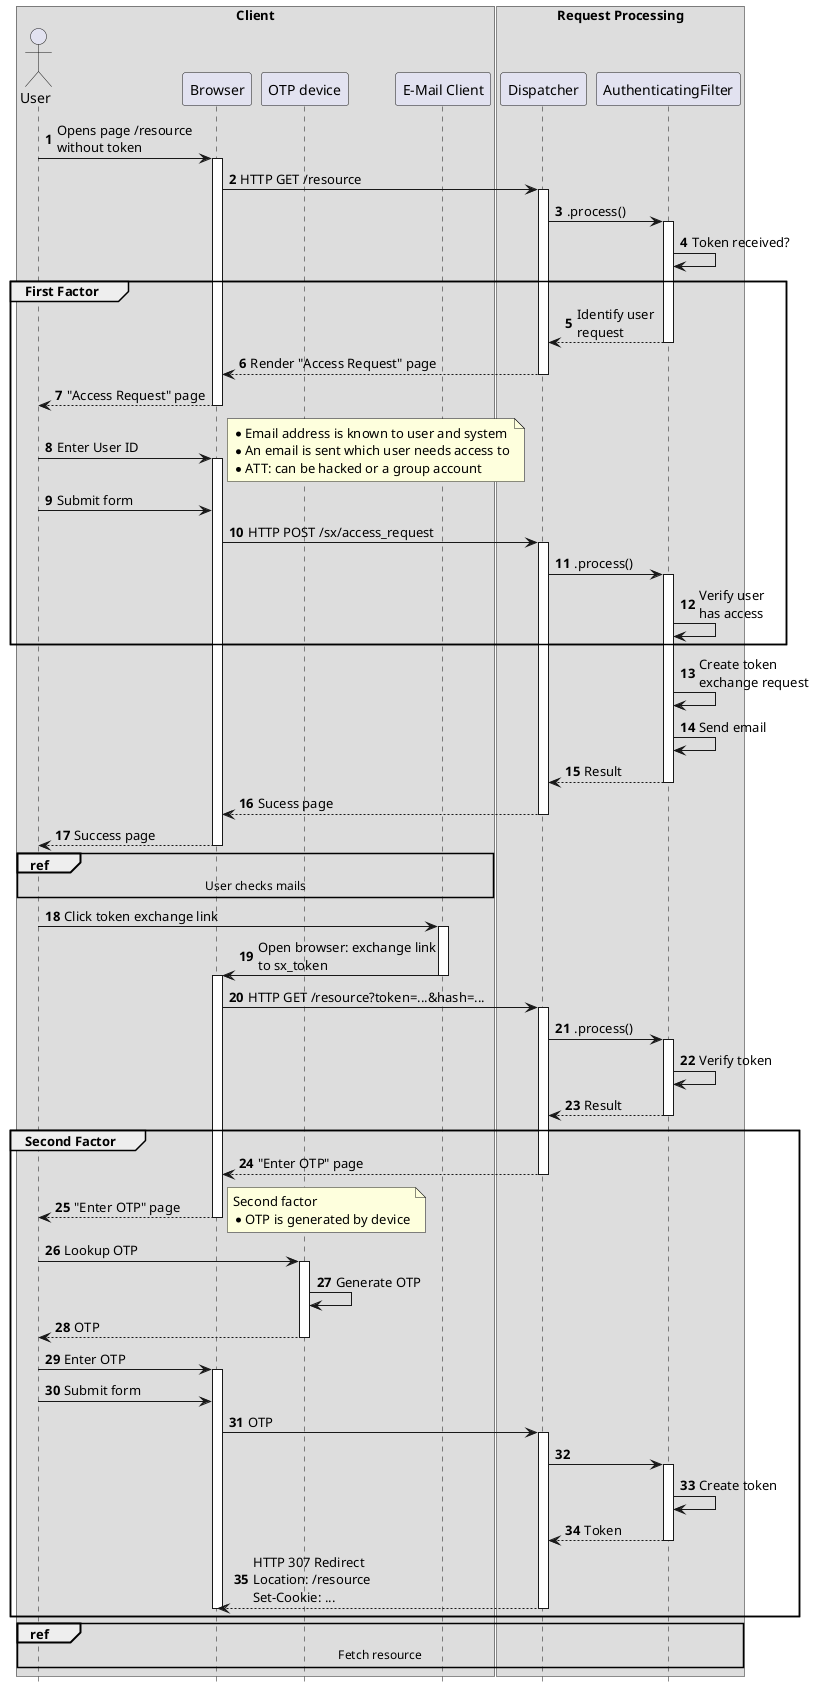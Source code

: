@startuml

autonumber
hide footbox

box Client
actor "User" as User
participant "Browser" as Browser
participant "OTP device" as OtpDevice
participant "E-Mail Client" as EmailClient
end box
box Request Processing
participant "Dispatcher" as Dispatcher
participant "AuthenticatingFilter" as AuthFilter
end box

User -> Browser ++ : Opens page /resource\nwithout token
Browser -> Dispatcher ++ : HTTP GET /resource
Dispatcher -> AuthFilter ++ : .process()
AuthFilter -> AuthFilter : Token received?
group First Factor
    Dispatcher <-- AuthFilter -- : Identify user\nrequest
    Browser <-- Dispatcher -- : Render "Access Request" page
    User <-- Browser -- : "Access Request" page
    User -> Browser ++ : Enter User ID
    note right
    * Email address is known to user and system
    * An email is sent which user needs access to
    * ATT: can be hacked or a group account
    end note
    User -> Browser : Submit form
    Browser -> Dispatcher ++ : HTTP POST /sx/access_request
    Dispatcher -> AuthFilter ++ : .process()
    AuthFilter -> AuthFilter : Verify user\nhas access
end group
AuthFilter -> AuthFilter : Create token\nexchange request
AuthFilter -> AuthFilter : Send email
Dispatcher <-- AuthFilter -- : Result
Browser <-- Dispatcher -- : Sucess page
User <-- Browser -- : Success page
ref over User, EmailClient : User checks mails
User -> EmailClient ++ : Click token exchange link
EmailClient -> Browser -- : Open browser: exchange link\nto sx_token
Browser ++
Browser -> Dispatcher ++ : HTTP GET /resource?token=...&hash=...
Dispatcher -> AuthFilter ++ : .process()
AuthFilter -> AuthFilter : Verify token
Dispatcher <-- AuthFilter -- : Result
group Second Factor
    Browser <-- Dispatcher -- : "Enter OTP" page
    User <-- Browser -- : "Enter OTP" page
    note right
    Second factor
    * OTP is generated by device
    end note
    User -> OtpDevice ++ : Lookup OTP
    OtpDevice -> OtpDevice : Generate OTP
    User <-- OtpDevice -- : OTP
    User -> Browser ++ : Enter OTP
    User -> Browser : Submit form
    Browser -> Dispatcher ++ : OTP
    Dispatcher -> AuthFilter ++
    AuthFilter -> AuthFilter : Create token
    Dispatcher <-- AuthFilter -- : Token
    Browser <-- Dispatcher -- : HTTP 307 Redirect\nLocation: /resource\nSet-Cookie: ...
    Browser --
end group
ref over User, AuthFilter : Fetch resource

@enduml
